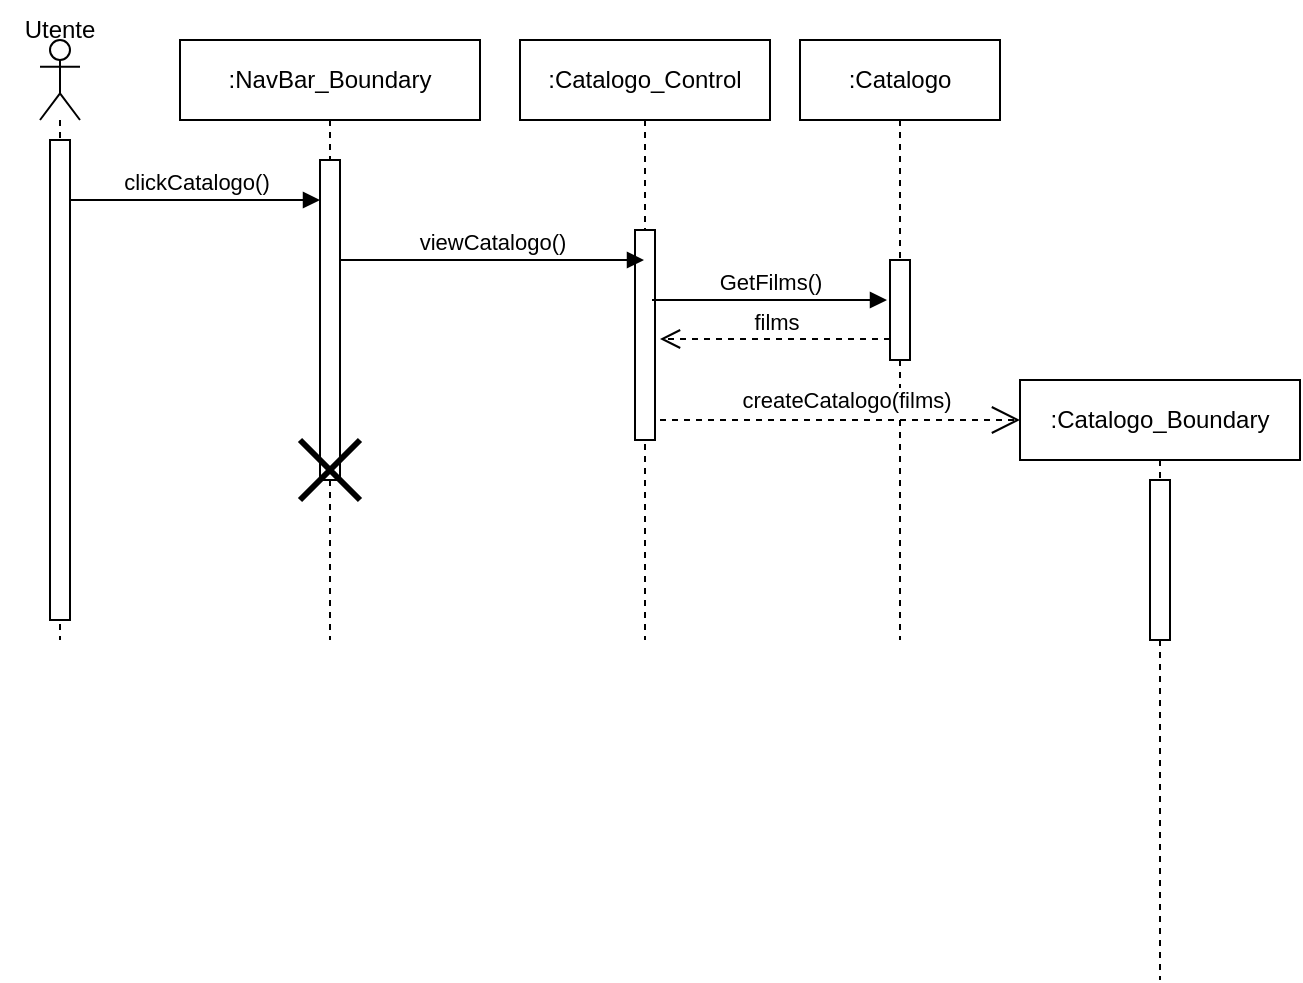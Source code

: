 <mxfile version="25.0.2">
  <diagram name="Page-1" id="2YBvvXClWsGukQMizWep">
    <mxGraphModel dx="1034" dy="511" grid="1" gridSize="10" guides="1" tooltips="1" connect="1" arrows="1" fold="1" page="1" pageScale="1" pageWidth="850" pageHeight="1100" math="0" shadow="0">
      <root>
        <mxCell id="0" />
        <mxCell id="1" parent="0" />
        <mxCell id="_Ce9uf1wOAP1MZpKsaxj-3" value=":Catalogo_Control" style="shape=umlLifeline;perimeter=lifelinePerimeter;whiteSpace=wrap;html=1;container=1;dropTarget=0;collapsible=0;recursiveResize=0;outlineConnect=0;portConstraint=eastwest;newEdgeStyle={&quot;curved&quot;:0,&quot;rounded&quot;:0};" parent="1" vertex="1">
          <mxGeometry x="300" y="240" width="125" height="300" as="geometry" />
        </mxCell>
        <mxCell id="_Ce9uf1wOAP1MZpKsaxj-10" value="" style="html=1;points=[[0,0,0,0,5],[0,1,0,0,-5],[1,0,0,0,5],[1,1,0,0,-5]];perimeter=orthogonalPerimeter;outlineConnect=0;targetShapes=umlLifeline;portConstraint=eastwest;newEdgeStyle={&quot;curved&quot;:0,&quot;rounded&quot;:0};" parent="_Ce9uf1wOAP1MZpKsaxj-3" vertex="1">
          <mxGeometry x="57.5" y="95" width="10" height="105" as="geometry" />
        </mxCell>
        <mxCell id="_Ce9uf1wOAP1MZpKsaxj-4" value=":Catalogo" style="shape=umlLifeline;perimeter=lifelinePerimeter;whiteSpace=wrap;html=1;container=1;dropTarget=0;collapsible=0;recursiveResize=0;outlineConnect=0;portConstraint=eastwest;newEdgeStyle={&quot;curved&quot;:0,&quot;rounded&quot;:0};" parent="1" vertex="1">
          <mxGeometry x="440" y="240" width="100" height="300" as="geometry" />
        </mxCell>
        <mxCell id="_Ce9uf1wOAP1MZpKsaxj-13" value="" style="html=1;points=[[0,0,0,0,5],[0,1,0,0,-5],[1,0,0,0,5],[1,1,0,0,-5]];perimeter=orthogonalPerimeter;outlineConnect=0;targetShapes=umlLifeline;portConstraint=eastwest;newEdgeStyle={&quot;curved&quot;:0,&quot;rounded&quot;:0};" parent="_Ce9uf1wOAP1MZpKsaxj-4" vertex="1">
          <mxGeometry x="45" y="110" width="10" height="50" as="geometry" />
        </mxCell>
        <mxCell id="_Ce9uf1wOAP1MZpKsaxj-5" value=":NavBar_Boundary" style="shape=umlLifeline;perimeter=lifelinePerimeter;whiteSpace=wrap;html=1;container=1;dropTarget=0;collapsible=0;recursiveResize=0;outlineConnect=0;portConstraint=eastwest;newEdgeStyle={&quot;curved&quot;:0,&quot;rounded&quot;:0};" parent="1" vertex="1">
          <mxGeometry x="130" y="240" width="150" height="300" as="geometry" />
        </mxCell>
        <mxCell id="_Ce9uf1wOAP1MZpKsaxj-8" value="" style="html=1;points=[[0,0,0,0,5],[0,1,0,0,-5],[1,0,0,0,5],[1,1,0,0,-5]];perimeter=orthogonalPerimeter;outlineConnect=0;targetShapes=umlLifeline;portConstraint=eastwest;newEdgeStyle={&quot;curved&quot;:0,&quot;rounded&quot;:0};" parent="_Ce9uf1wOAP1MZpKsaxj-5" vertex="1">
          <mxGeometry x="70" y="60" width="10" height="160" as="geometry" />
        </mxCell>
        <mxCell id="_Ce9uf1wOAP1MZpKsaxj-9" value="" style="shape=umlDestroy;whiteSpace=wrap;html=1;strokeWidth=3;targetShapes=umlLifeline;" parent="_Ce9uf1wOAP1MZpKsaxj-5" vertex="1">
          <mxGeometry x="60" y="200" width="30" height="30" as="geometry" />
        </mxCell>
        <mxCell id="_Ce9uf1wOAP1MZpKsaxj-16" value="films" style="html=1;verticalAlign=bottom;endArrow=open;dashed=1;endSize=8;curved=0;rounded=0;" parent="1" source="_Ce9uf1wOAP1MZpKsaxj-13" edge="1">
          <mxGeometry relative="1" as="geometry">
            <mxPoint x="450" y="389.5" as="sourcePoint" />
            <mxPoint x="370" y="389.5" as="targetPoint" />
          </mxGeometry>
        </mxCell>
        <mxCell id="_Ce9uf1wOAP1MZpKsaxj-17" value=":Catalogo_Boundary" style="shape=umlLifeline;perimeter=lifelinePerimeter;whiteSpace=wrap;html=1;container=1;dropTarget=0;collapsible=0;recursiveResize=0;outlineConnect=0;portConstraint=eastwest;newEdgeStyle={&quot;curved&quot;:0,&quot;rounded&quot;:0};" parent="1" vertex="1">
          <mxGeometry x="550" y="410" width="140" height="300" as="geometry" />
        </mxCell>
        <mxCell id="_Ce9uf1wOAP1MZpKsaxj-23" value="" style="html=1;points=[[0,0,0,0,5],[0,1,0,0,-5],[1,0,0,0,5],[1,1,0,0,-5]];perimeter=orthogonalPerimeter;outlineConnect=0;targetShapes=umlLifeline;portConstraint=eastwest;newEdgeStyle={&quot;curved&quot;:0,&quot;rounded&quot;:0};" parent="_Ce9uf1wOAP1MZpKsaxj-17" vertex="1">
          <mxGeometry x="65" y="50" width="10" height="80" as="geometry" />
        </mxCell>
        <mxCell id="EzrTpVOWXjxOWBj55a4b-6" value="GetFilms()" style="html=1;verticalAlign=bottom;endArrow=block;curved=0;rounded=0;" parent="1" edge="1">
          <mxGeometry width="80" relative="1" as="geometry">
            <mxPoint x="366" y="370" as="sourcePoint" />
            <mxPoint x="483.5" y="370" as="targetPoint" />
          </mxGeometry>
        </mxCell>
        <mxCell id="EzrTpVOWXjxOWBj55a4b-7" value="viewCatalogo()" style="html=1;verticalAlign=bottom;endArrow=block;curved=0;rounded=0;" parent="1" edge="1">
          <mxGeometry width="80" relative="1" as="geometry">
            <mxPoint x="210" y="350" as="sourcePoint" />
            <mxPoint x="362" y="350" as="targetPoint" />
          </mxGeometry>
        </mxCell>
        <mxCell id="EzrTpVOWXjxOWBj55a4b-8" value="clickCatalogo()" style="html=1;verticalAlign=bottom;endArrow=block;curved=0;rounded=0;" parent="1" edge="1" source="ANBSTUyF8IlMNZ7j2O_e-1">
          <mxGeometry width="80" relative="1" as="geometry">
            <mxPoint x="69.5" y="320" as="sourcePoint" />
            <mxPoint x="200" y="320" as="targetPoint" />
          </mxGeometry>
        </mxCell>
        <mxCell id="EzrTpVOWXjxOWBj55a4b-9" value="" style="shape=umlLifeline;perimeter=lifelinePerimeter;whiteSpace=wrap;html=1;container=1;dropTarget=0;collapsible=0;recursiveResize=0;outlineConnect=0;portConstraint=eastwest;newEdgeStyle={&quot;curved&quot;:0,&quot;rounded&quot;:0};participant=umlActor;" parent="1" vertex="1">
          <mxGeometry x="60" y="240" width="20" height="300" as="geometry" />
        </mxCell>
        <mxCell id="ANBSTUyF8IlMNZ7j2O_e-1" value="" style="html=1;points=[[0,0,0,0,5],[0,1,0,0,-5],[1,0,0,0,5],[1,1,0,0,-5]];perimeter=orthogonalPerimeter;outlineConnect=0;targetShapes=umlLifeline;portConstraint=eastwest;newEdgeStyle={&quot;curved&quot;:0,&quot;rounded&quot;:0};" vertex="1" parent="EzrTpVOWXjxOWBj55a4b-9">
          <mxGeometry x="5" y="50" width="10" height="240" as="geometry" />
        </mxCell>
        <mxCell id="3g_ueOu1PGlt0KmzWCwc-1" value="createCatalogo(films)" style="endArrow=open;endSize=12;dashed=1;html=1;rounded=0;" parent="1" edge="1">
          <mxGeometry x="0.032" y="10" width="160" relative="1" as="geometry">
            <mxPoint x="370" y="430" as="sourcePoint" />
            <mxPoint x="550" y="430" as="targetPoint" />
            <mxPoint as="offset" />
          </mxGeometry>
        </mxCell>
        <mxCell id="PJksCHImkUryhZvK9657-1" value="Utente" style="text;html=1;align=center;verticalAlign=middle;whiteSpace=wrap;rounded=0;" parent="1" vertex="1">
          <mxGeometry x="40" y="220" width="60" height="30" as="geometry" />
        </mxCell>
      </root>
    </mxGraphModel>
  </diagram>
</mxfile>
